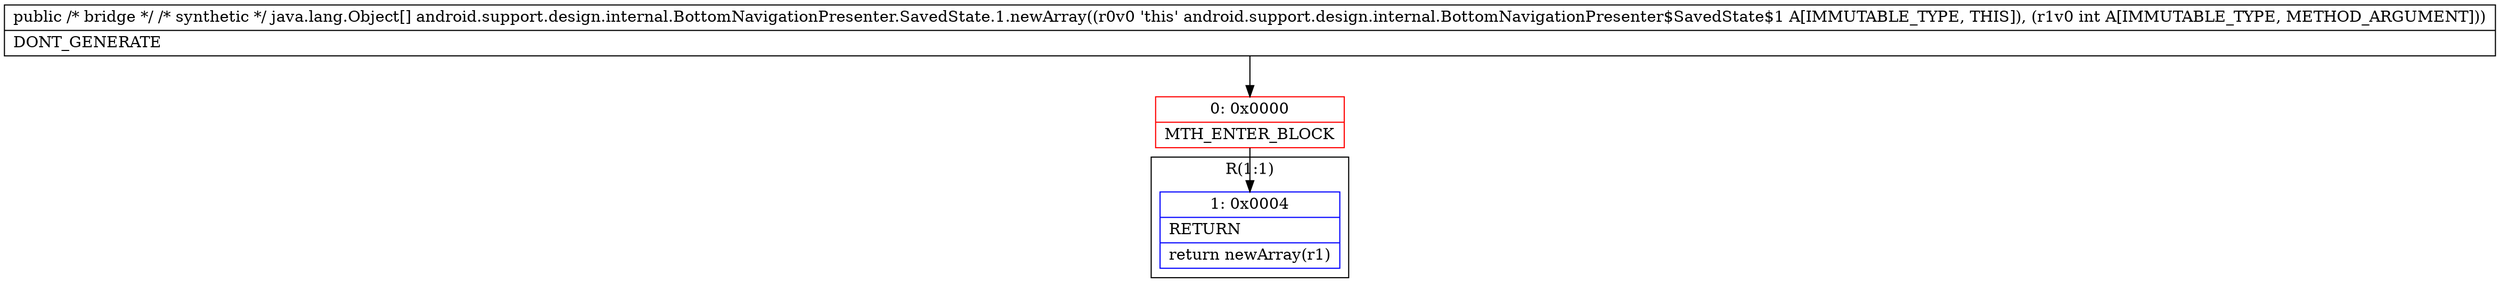 digraph "CFG forandroid.support.design.internal.BottomNavigationPresenter.SavedState.1.newArray(I)[Ljava\/lang\/Object;" {
subgraph cluster_Region_1855790838 {
label = "R(1:1)";
node [shape=record,color=blue];
Node_1 [shape=record,label="{1\:\ 0x0004|RETURN\l|return newArray(r1)\l}"];
}
Node_0 [shape=record,color=red,label="{0\:\ 0x0000|MTH_ENTER_BLOCK\l}"];
MethodNode[shape=record,label="{public \/* bridge *\/ \/* synthetic *\/ java.lang.Object[] android.support.design.internal.BottomNavigationPresenter.SavedState.1.newArray((r0v0 'this' android.support.design.internal.BottomNavigationPresenter$SavedState$1 A[IMMUTABLE_TYPE, THIS]), (r1v0 int A[IMMUTABLE_TYPE, METHOD_ARGUMENT]))  | DONT_GENERATE\l}"];
MethodNode -> Node_0;
Node_0 -> Node_1;
}

